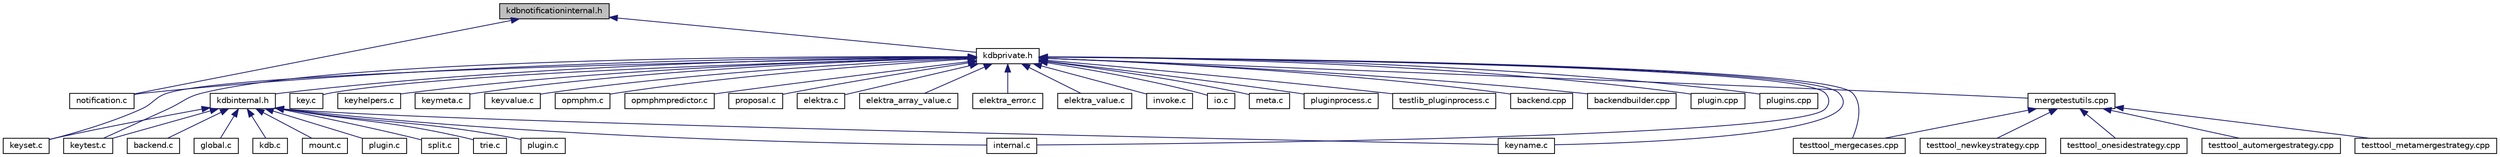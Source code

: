 digraph "kdbnotificationinternal.h"
{
  edge [fontname="Helvetica",fontsize="10",labelfontname="Helvetica",labelfontsize="10"];
  node [fontname="Helvetica",fontsize="10",shape=record];
  Node8 [label="kdbnotificationinternal.h",height=0.2,width=0.4,color="black", fillcolor="grey75", style="filled", fontcolor="black"];
  Node8 -> Node9 [dir="back",color="midnightblue",fontsize="10",style="solid"];
  Node9 [label="notification.c",height=0.2,width=0.4,color="black", fillcolor="white", style="filled",URL="$notification_8c.html",tooltip="Implementation of notification functions as defined in kdbnotification.h. "];
  Node8 -> Node10 [dir="back",color="midnightblue",fontsize="10",style="solid"];
  Node10 [label="kdbprivate.h",height=0.2,width=0.4,color="black", fillcolor="white", style="filled",URL="$kdbprivate_8h.html",tooltip="Private declarations. "];
  Node10 -> Node11 [dir="back",color="midnightblue",fontsize="10",style="solid"];
  Node11 [label="internal.c",height=0.2,width=0.4,color="black", fillcolor="white", style="filled",URL="$internal_8c.html",tooltip="Internal methods for Elektra. "];
  Node10 -> Node12 [dir="back",color="midnightblue",fontsize="10",style="solid"];
  Node12 [label="key.c",height=0.2,width=0.4,color="black", fillcolor="white", style="filled",URL="$key_8c.html",tooltip="Methods for Key manipulation. "];
  Node10 -> Node13 [dir="back",color="midnightblue",fontsize="10",style="solid"];
  Node13 [label="keyhelpers.c",height=0.2,width=0.4,color="black", fillcolor="white", style="filled",URL="$keyhelpers_8c.html",tooltip="Helpers for key manipulation. "];
  Node10 -> Node14 [dir="back",color="midnightblue",fontsize="10",style="solid"];
  Node14 [label="keymeta.c",height=0.2,width=0.4,color="black", fillcolor="white", style="filled",URL="$keymeta_8c.html",tooltip="Methods to do various operations on Key metadata. "];
  Node10 -> Node15 [dir="back",color="midnightblue",fontsize="10",style="solid"];
  Node15 [label="keyname.c",height=0.2,width=0.4,color="black", fillcolor="white", style="filled",URL="$elektra_2keyname_8c.html",tooltip="Methods for Key name manipulation. "];
  Node10 -> Node16 [dir="back",color="midnightblue",fontsize="10",style="solid"];
  Node16 [label="keyset.c",height=0.2,width=0.4,color="black", fillcolor="white", style="filled",URL="$keyset_8c.html",tooltip="Methods for key sets. "];
  Node10 -> Node17 [dir="back",color="midnightblue",fontsize="10",style="solid"];
  Node17 [label="keytest.c",height=0.2,width=0.4,color="black", fillcolor="white", style="filled",URL="$keytest_8c.html",tooltip="Methods for making tests. "];
  Node10 -> Node18 [dir="back",color="midnightblue",fontsize="10",style="solid"];
  Node18 [label="keyvalue.c",height=0.2,width=0.4,color="black", fillcolor="white", style="filled",URL="$keyvalue_8c.html",tooltip="Methods for Key value manipulation. "];
  Node10 -> Node19 [dir="back",color="midnightblue",fontsize="10",style="solid"];
  Node19 [label="opmphm.c",height=0.2,width=0.4,color="black", fillcolor="white", style="filled",URL="$opmphm_8c.html",tooltip="The Order Preserving Minimal Perfect Hash Map. "];
  Node10 -> Node20 [dir="back",color="midnightblue",fontsize="10",style="solid"];
  Node20 [label="opmphmpredictor.c",height=0.2,width=0.4,color="black", fillcolor="white", style="filled",URL="$opmphmpredictor_8c.html",tooltip="The Order Preserving Minimal Perfect Hash Map Predictor. "];
  Node10 -> Node21 [dir="back",color="midnightblue",fontsize="10",style="solid"];
  Node21 [label="proposal.c",height=0.2,width=0.4,color="black", fillcolor="white", style="filled",URL="$proposal_8c.html",tooltip="Implementation of proposed API enhancements. "];
  Node10 -> Node22 [dir="back",color="midnightblue",fontsize="10",style="solid"];
  Node22 [label="elektra.c",height=0.2,width=0.4,color="black", fillcolor="white", style="filled",URL="$elektra_8c.html",tooltip="Elektra High Level API. "];
  Node10 -> Node23 [dir="back",color="midnightblue",fontsize="10",style="solid"];
  Node23 [label="elektra_array_value.c",height=0.2,width=0.4,color="black", fillcolor="white", style="filled",URL="$elektra__array__value_8c.html",tooltip="Elektra High Level API. "];
  Node10 -> Node24 [dir="back",color="midnightblue",fontsize="10",style="solid"];
  Node24 [label="elektra_error.c",height=0.2,width=0.4,color="black", fillcolor="white", style="filled",URL="$elektra__error_8c.html",tooltip="Elektra error codes. "];
  Node10 -> Node25 [dir="back",color="midnightblue",fontsize="10",style="solid"];
  Node25 [label="elektra_value.c",height=0.2,width=0.4,color="black", fillcolor="white", style="filled",URL="$elektra__value_8c.html",tooltip="Elektra High Level API. "];
  Node10 -> Node26 [dir="back",color="midnightblue",fontsize="10",style="solid"];
  Node26 [label="invoke.c",height=0.2,width=0.4,color="black", fillcolor="white", style="filled",URL="$invoke_8c.html",tooltip="Library for invoking exported plugin functions. "];
  Node10 -> Node27 [dir="back",color="midnightblue",fontsize="10",style="solid"];
  Node27 [label="io.c",height=0.2,width=0.4,color="black", fillcolor="white", style="filled",URL="$io_8c.html",tooltip="Implementation of I/O functions as defined in kdbio.h. "];
  Node10 -> Node28 [dir="back",color="midnightblue",fontsize="10",style="solid"];
  Node28 [label="meta.c",height=0.2,width=0.4,color="black", fillcolor="white", style="filled",URL="$meta_8c.html",tooltip="Methods for metadata manipulation. "];
  Node10 -> Node9 [dir="back",color="midnightblue",fontsize="10",style="solid"];
  Node10 -> Node29 [dir="back",color="midnightblue",fontsize="10",style="solid"];
  Node29 [label="pluginprocess.c",height=0.2,width=0.4,color="black", fillcolor="white", style="filled",URL="$pluginprocess_8c.html",tooltip="Source for the pluginprocess library. "];
  Node10 -> Node30 [dir="back",color="midnightblue",fontsize="10",style="solid"];
  Node30 [label="testlib_pluginprocess.c",height=0.2,width=0.4,color="black", fillcolor="white", style="filled",URL="$testlib__pluginprocess_8c.html",tooltip="Tests for pluginprocess library. "];
  Node10 -> Node31 [dir="back",color="midnightblue",fontsize="10",style="solid"];
  Node31 [label="backend.cpp",height=0.2,width=0.4,color="black", fillcolor="white", style="filled",URL="$src_2backend_8cpp.html",tooltip="Implementation of backend. "];
  Node10 -> Node32 [dir="back",color="midnightblue",fontsize="10",style="solid"];
  Node32 [label="backendbuilder.cpp",height=0.2,width=0.4,color="black", fillcolor="white", style="filled",URL="$backendbuilder_8cpp.html",tooltip="Implementation of backend builder. "];
  Node10 -> Node33 [dir="back",color="midnightblue",fontsize="10",style="solid"];
  Node33 [label="plugin.cpp",height=0.2,width=0.4,color="black", fillcolor="white", style="filled",URL="$plugin_8cpp.html",tooltip="Implementation of plugin. "];
  Node10 -> Node34 [dir="back",color="midnightblue",fontsize="10",style="solid"];
  Node34 [label="plugins.cpp",height=0.2,width=0.4,color="black", fillcolor="white", style="filled",URL="$plugins_8cpp.html",tooltip="Implementation of set/get/error plugins. "];
  Node10 -> Node35 [dir="back",color="midnightblue",fontsize="10",style="solid"];
  Node35 [label="mergetestutils.cpp",height=0.2,width=0.4,color="black", fillcolor="white", style="filled",URL="$mergetestutils_8cpp.html",tooltip="Implements a helper class for merge related tests. "];
  Node35 -> Node36 [dir="back",color="midnightblue",fontsize="10",style="solid"];
  Node36 [label="testtool_automergestrategy.cpp",height=0.2,width=0.4,color="black", fillcolor="white", style="filled",URL="$testtool__automergestrategy_8cpp.html",tooltip="Tests for the AutoMergeStrategy. "];
  Node35 -> Node37 [dir="back",color="midnightblue",fontsize="10",style="solid"];
  Node37 [label="testtool_mergecases.cpp",height=0.2,width=0.4,color="black", fillcolor="white", style="filled",URL="$testtool__mergecases_8cpp.html",tooltip="Tests for the ThreeWayMerge. "];
  Node35 -> Node38 [dir="back",color="midnightblue",fontsize="10",style="solid"];
  Node38 [label="testtool_metamergestrategy.cpp",height=0.2,width=0.4,color="black", fillcolor="white", style="filled",URL="$testtool__metamergestrategy_8cpp.html",tooltip="Tests for the MetaMergeStrategy. "];
  Node35 -> Node39 [dir="back",color="midnightblue",fontsize="10",style="solid"];
  Node39 [label="testtool_newkeystrategy.cpp",height=0.2,width=0.4,color="black", fillcolor="white", style="filled",URL="$testtool__newkeystrategy_8cpp.html",tooltip="Tests for the NewKeyStrategy. "];
  Node35 -> Node40 [dir="back",color="midnightblue",fontsize="10",style="solid"];
  Node40 [label="testtool_onesidestrategy.cpp",height=0.2,width=0.4,color="black", fillcolor="white", style="filled",URL="$testtool__onesidestrategy_8cpp.html",tooltip="Tests for the OneSideStrategy. "];
  Node10 -> Node37 [dir="back",color="midnightblue",fontsize="10",style="solid"];
  Node10 -> Node41 [dir="back",color="midnightblue",fontsize="10",style="solid"];
  Node41 [label="kdbinternal.h",height=0.2,width=0.4,color="black", fillcolor="white", style="filled",URL="$kdbinternal_8h.html",tooltip="Includes most internal header files. "];
  Node41 -> Node42 [dir="back",color="midnightblue",fontsize="10",style="solid"];
  Node42 [label="backend.c",height=0.2,width=0.4,color="black", fillcolor="white", style="filled",URL="$backend_8c.html",tooltip="Everything related to a backend. "];
  Node41 -> Node43 [dir="back",color="midnightblue",fontsize="10",style="solid"];
  Node43 [label="global.c",height=0.2,width=0.4,color="black", fillcolor="white", style="filled",URL="$global_8c.html",tooltip="Helpers for global plugins. "];
  Node41 -> Node11 [dir="back",color="midnightblue",fontsize="10",style="solid"];
  Node41 -> Node44 [dir="back",color="midnightblue",fontsize="10",style="solid"];
  Node44 [label="kdb.c",height=0.2,width=0.4,color="black", fillcolor="white", style="filled",URL="$kdb_8c.html",tooltip="Low level functions for access the Key Database. "];
  Node41 -> Node15 [dir="back",color="midnightblue",fontsize="10",style="solid"];
  Node41 -> Node16 [dir="back",color="midnightblue",fontsize="10",style="solid"];
  Node41 -> Node17 [dir="back",color="midnightblue",fontsize="10",style="solid"];
  Node41 -> Node45 [dir="back",color="midnightblue",fontsize="10",style="solid"];
  Node45 [label="mount.c",height=0.2,width=0.4,color="black", fillcolor="white", style="filled",URL="$mount_8c.html",tooltip="Internals of mount functionality. "];
  Node41 -> Node46 [dir="back",color="midnightblue",fontsize="10",style="solid"];
  Node46 [label="plugin.c",height=0.2,width=0.4,color="black", fillcolor="white", style="filled",URL="$elektra_2plugin_8c.html",tooltip="Interna of plugin functionality. "];
  Node41 -> Node47 [dir="back",color="midnightblue",fontsize="10",style="solid"];
  Node47 [label="split.c",height=0.2,width=0.4,color="black", fillcolor="white", style="filled",URL="$split_8c.html",tooltip="Interna of splitting functionality. "];
  Node41 -> Node48 [dir="back",color="midnightblue",fontsize="10",style="solid"];
  Node48 [label="trie.c",height=0.2,width=0.4,color="black", fillcolor="white", style="filled",URL="$trie_8c.html",tooltip="Interna of trie functionality. "];
  Node41 -> Node49 [dir="back",color="midnightblue",fontsize="10",style="solid"];
  Node49 [label="plugin.c",height=0.2,width=0.4,color="black", fillcolor="white", style="filled",URL="$plugin_2plugin_8c.html",tooltip="Access plugin handle. "];
}

